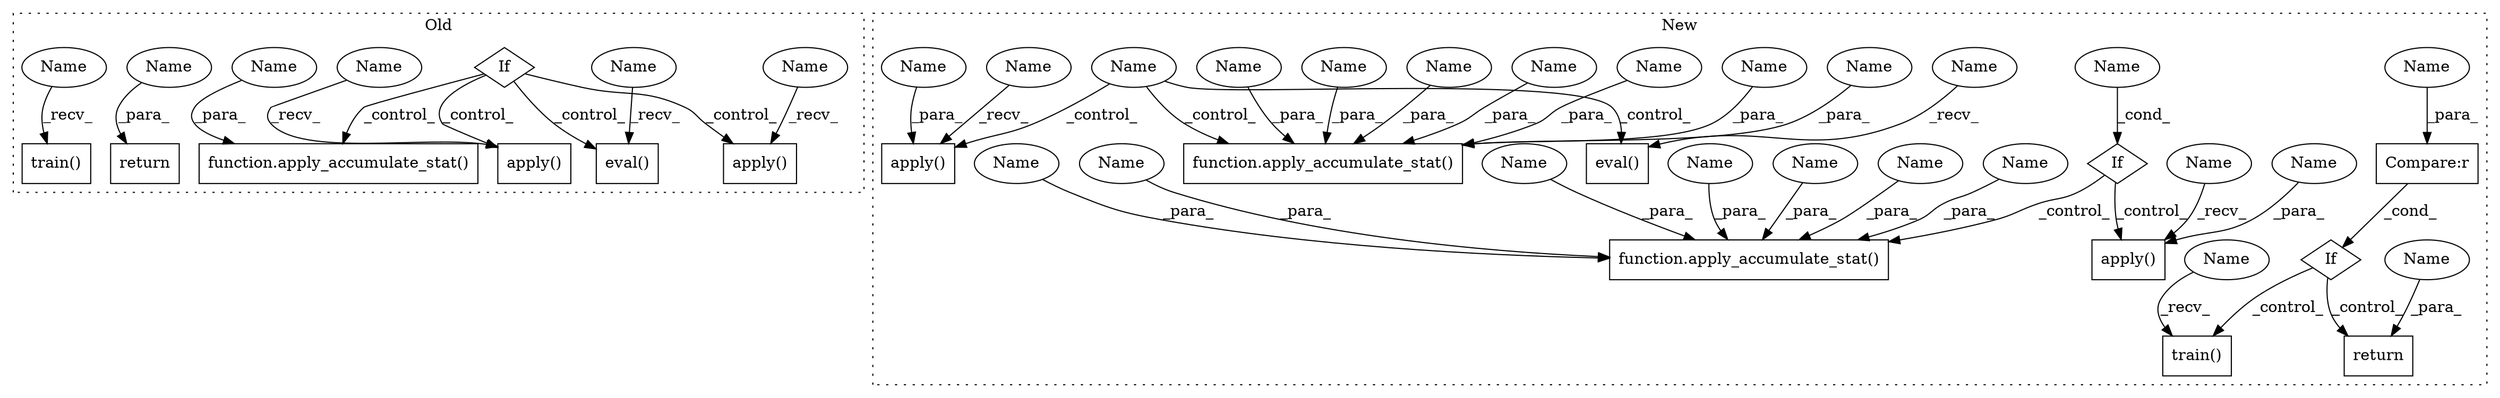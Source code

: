 digraph G {
subgraph cluster0 {
1 [label="eval()" a="75" s="8717" l="14" shape="box"];
3 [label="If" a="96" s="8524" l="3" shape="diamond"];
5 [label="train()" a="75" s="8480" l="15" shape="box"];
11 [label="apply()" a="75" s="8740,8766" l="14,1" shape="box"];
15 [label="function.apply_accumulate_stat()" a="75" s="8556,8647" l="22,1" shape="box"];
16 [label="apply()" a="75" s="8657,8697" l="14,1" shape="box"];
19 [label="return" a="93" s="8822" l="7" shape="box"];
22 [label="Name" a="87" s="8657" l="7" shape="ellipse"];
23 [label="Name" a="87" s="8829" l="7" shape="ellipse"];
24 [label="Name" a="87" s="8578" l="7" shape="ellipse"];
25 [label="Name" a="87" s="8717" l="7" shape="ellipse"];
26 [label="Name" a="87" s="8480" l="7" shape="ellipse"];
27 [label="Name" a="87" s="8740" l="7" shape="ellipse"];
label = "Old";
style="dotted";
}
subgraph cluster1 {
2 [label="function.apply_accumulate_stat()" a="75" s="9442,9534" l="22,1" shape="box"];
4 [label="If" a="96" s="9402" l="3" shape="diamond"];
6 [label="train()" a="75" s="9063" l="16" shape="box"];
7 [label="If" a="96" s="9026" l="3" shape="diamond"];
8 [label="Compare:r" a="40" s="9029" l="20" shape="box"];
9 [label="Name" a="87" s="9405" l="19" shape="ellipse"];
10 [label="apply()" a="75" s="9706,9747" l="15,1" shape="box"];
12 [label="apply()" a="75" s="9282,9318" l="10,1" shape="box"];
13 [label="function.apply_accumulate_stat()" a="75" s="9181,9268" l="22,1" shape="box"];
14 [label="eval()" a="75" s="9346" l="10" shape="box"];
17 [label="Name" a="87" s="9148" l="19" shape="ellipse"];
18 [label="return" a="93" s="9092" l="7" shape="box"];
20 [label="Name" a="87" s="9230" l="10" shape="ellipse"];
21 [label="Name" a="87" s="9496" l="10" shape="ellipse"];
28 [label="Name" a="87" s="9063" l="8" shape="ellipse"];
29 [label="Name" a="87" s="9464" l="8" shape="ellipse"];
30 [label="Name" a="87" s="9099" l="8" shape="ellipse"];
31 [label="Name" a="87" s="9029" l="8" shape="ellipse"];
32 [label="Name" a="87" s="9706" l="8" shape="ellipse"];
33 [label="Name" a="87" s="9262" l="6" shape="ellipse"];
34 [label="Name" a="87" s="9528" l="6" shape="ellipse"];
35 [label="Name" a="87" s="9508" l="5" shape="ellipse"];
36 [label="Name" a="87" s="9242" l="5" shape="ellipse"];
37 [label="Name" a="87" s="9489" l="5" shape="ellipse"];
38 [label="Name" a="87" s="9223" l="5" shape="ellipse"];
39 [label="Name" a="87" s="9203" l="3" shape="ellipse"];
40 [label="Name" a="87" s="9346" l="3" shape="ellipse"];
41 [label="Name" a="87" s="9282" l="3" shape="ellipse"];
42 [label="Name" a="87" s="9721" l="26" shape="ellipse"];
43 [label="Name" a="87" s="9292" l="26" shape="ellipse"];
44 [label="Name" a="87" s="9208" l="13" shape="ellipse"];
45 [label="Name" a="87" s="9474" l="13" shape="ellipse"];
46 [label="Name" a="87" s="9515" l="11" shape="ellipse"];
47 [label="Name" a="87" s="9249" l="11" shape="ellipse"];
label = "New";
style="dotted";
}
3 -> 15 [label="_control_"];
3 -> 16 [label="_control_"];
3 -> 11 [label="_control_"];
3 -> 1 [label="_control_"];
4 -> 2 [label="_control_"];
4 -> 10 [label="_control_"];
7 -> 6 [label="_control_"];
7 -> 18 [label="_control_"];
8 -> 7 [label="_cond_"];
9 -> 4 [label="_cond_"];
17 -> 12 [label="_control_"];
17 -> 13 [label="_control_"];
17 -> 14 [label="_control_"];
20 -> 13 [label="_para_"];
21 -> 2 [label="_para_"];
22 -> 16 [label="_recv_"];
23 -> 19 [label="_para_"];
24 -> 15 [label="_para_"];
25 -> 1 [label="_recv_"];
26 -> 5 [label="_recv_"];
27 -> 11 [label="_recv_"];
28 -> 6 [label="_recv_"];
29 -> 2 [label="_para_"];
30 -> 18 [label="_para_"];
31 -> 8 [label="_para_"];
32 -> 10 [label="_recv_"];
33 -> 13 [label="_para_"];
34 -> 2 [label="_para_"];
35 -> 2 [label="_para_"];
36 -> 13 [label="_para_"];
37 -> 2 [label="_para_"];
38 -> 13 [label="_para_"];
39 -> 13 [label="_para_"];
40 -> 14 [label="_recv_"];
41 -> 12 [label="_recv_"];
42 -> 10 [label="_para_"];
43 -> 12 [label="_para_"];
44 -> 13 [label="_para_"];
45 -> 2 [label="_para_"];
46 -> 2 [label="_para_"];
47 -> 13 [label="_para_"];
}